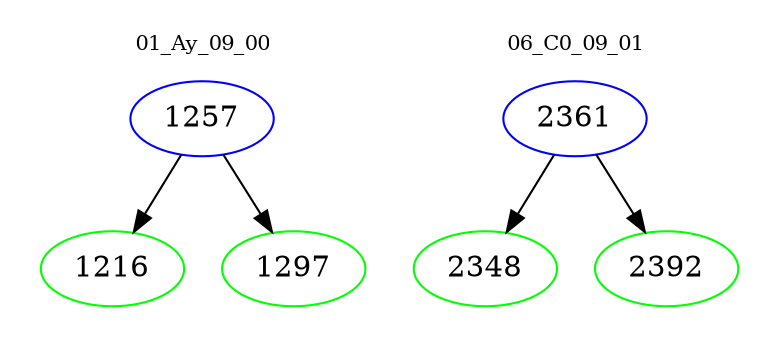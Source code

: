 digraph{
subgraph cluster_0 {
color = white
label = "01_Ay_09_00";
fontsize=10;
T0_1257 [label="1257", color="blue"]
T0_1257 -> T0_1216 [color="black"]
T0_1216 [label="1216", color="green"]
T0_1257 -> T0_1297 [color="black"]
T0_1297 [label="1297", color="green"]
}
subgraph cluster_1 {
color = white
label = "06_C0_09_01";
fontsize=10;
T1_2361 [label="2361", color="blue"]
T1_2361 -> T1_2348 [color="black"]
T1_2348 [label="2348", color="green"]
T1_2361 -> T1_2392 [color="black"]
T1_2392 [label="2392", color="green"]
}
}
